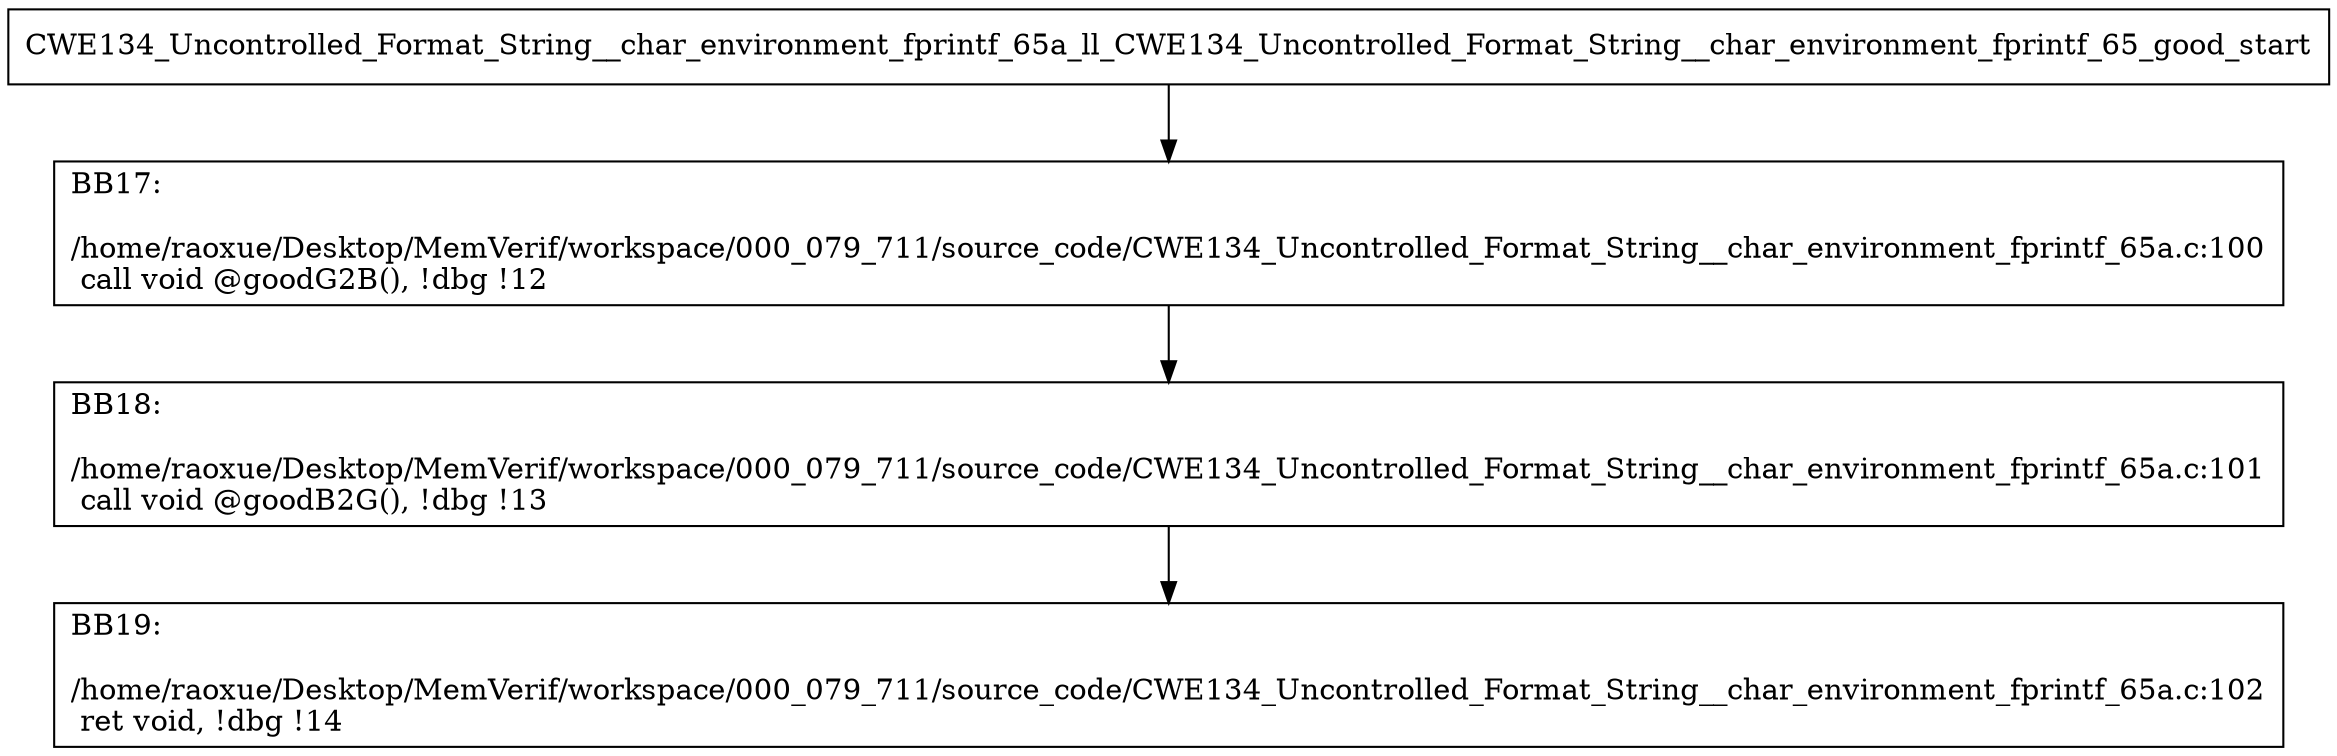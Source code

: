digraph "CFG for'CWE134_Uncontrolled_Format_String__char_environment_fprintf_65a_ll_CWE134_Uncontrolled_Format_String__char_environment_fprintf_65_good' function" {
	BBCWE134_Uncontrolled_Format_String__char_environment_fprintf_65a_ll_CWE134_Uncontrolled_Format_String__char_environment_fprintf_65_good_start[shape=record,label="{CWE134_Uncontrolled_Format_String__char_environment_fprintf_65a_ll_CWE134_Uncontrolled_Format_String__char_environment_fprintf_65_good_start}"];
	BBCWE134_Uncontrolled_Format_String__char_environment_fprintf_65a_ll_CWE134_Uncontrolled_Format_String__char_environment_fprintf_65_good_start-> CWE134_Uncontrolled_Format_String__char_environment_fprintf_65a_ll_CWE134_Uncontrolled_Format_String__char_environment_fprintf_65_goodBB17;
	CWE134_Uncontrolled_Format_String__char_environment_fprintf_65a_ll_CWE134_Uncontrolled_Format_String__char_environment_fprintf_65_goodBB17 [shape=record, label="{BB17:\l\l/home/raoxue/Desktop/MemVerif/workspace/000_079_711/source_code/CWE134_Uncontrolled_Format_String__char_environment_fprintf_65a.c:100\l
  call void @goodG2B(), !dbg !12\l
}"];
	CWE134_Uncontrolled_Format_String__char_environment_fprintf_65a_ll_CWE134_Uncontrolled_Format_String__char_environment_fprintf_65_goodBB17-> CWE134_Uncontrolled_Format_String__char_environment_fprintf_65a_ll_CWE134_Uncontrolled_Format_String__char_environment_fprintf_65_goodBB18;
	CWE134_Uncontrolled_Format_String__char_environment_fprintf_65a_ll_CWE134_Uncontrolled_Format_String__char_environment_fprintf_65_goodBB18 [shape=record, label="{BB18:\l\l/home/raoxue/Desktop/MemVerif/workspace/000_079_711/source_code/CWE134_Uncontrolled_Format_String__char_environment_fprintf_65a.c:101\l
  call void @goodB2G(), !dbg !13\l
}"];
	CWE134_Uncontrolled_Format_String__char_environment_fprintf_65a_ll_CWE134_Uncontrolled_Format_String__char_environment_fprintf_65_goodBB18-> CWE134_Uncontrolled_Format_String__char_environment_fprintf_65a_ll_CWE134_Uncontrolled_Format_String__char_environment_fprintf_65_goodBB19;
	CWE134_Uncontrolled_Format_String__char_environment_fprintf_65a_ll_CWE134_Uncontrolled_Format_String__char_environment_fprintf_65_goodBB19 [shape=record, label="{BB19:\l\l/home/raoxue/Desktop/MemVerif/workspace/000_079_711/source_code/CWE134_Uncontrolled_Format_String__char_environment_fprintf_65a.c:102\l
  ret void, !dbg !14\l
}"];
}
